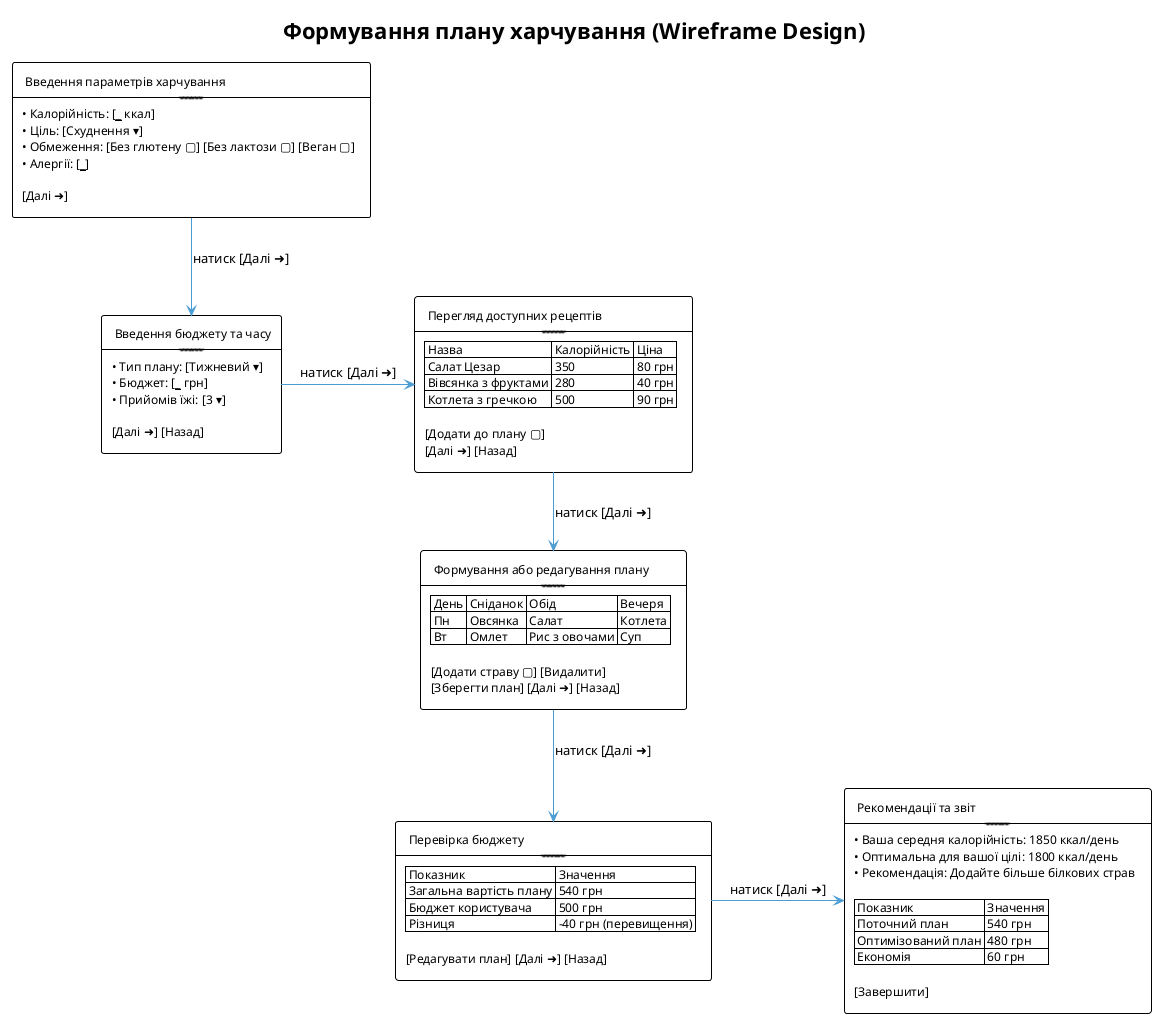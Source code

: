 @startuml
!theme plain

title Формування плану харчування (Wireframe Design)

skinparam rectangle {
  BackgroundColor White
  BorderColor Black
  FontSize 12
}

skinparam arrow {
  Thickness 1
  Color #4B9CD3
}

rectangle " Введення параметрів харчування\n----------------------------------\n• Калорійність: [_____ ккал]\n• Ціль: [Схуднення ▾]\n• Обмеження: [Без глютену ▢] [Без лактози ▢] [Веган ▢]\n• Алергії: [_____]\n\n[Далі ➜]" as F1

rectangle " Введення бюджету та часу\n----------------------------------\n• Тип плану: [Тижневий ▾]\n• Бюджет: [_____ грн]\n• Прийомів їжі: [3 ▾]\n\n[Далі ➜] [Назад]" as F2

rectangle " Перегляд доступних рецептів\n----------------------------------\n| Назва | Калорійність | Ціна |\n| Салат Цезар | 350 | 80 грн |\n| Вівсянка з фруктами | 280 | 40 грн |\n| Котлета з гречкою | 500 | 90 грн |\n\n[Додати до плану ▢]\n[Далі ➜] [Назад]" as F3

rectangle " Формування або редагування плану\n----------------------------------\n| День | Сніданок | Обід | Вечеря |\n| Пн | Овсянка | Салат | Котлета |\n| Вт | Омлет | Рис з овочами | Суп |\n\n[Додати страву ▢] [Видалити]\n[Зберегти план] [Далі ➜] [Назад]" as F4

rectangle " Перевірка бюджету\n----------------------------------\n| Показник | Значення |\n| Загальна вартість плану | 540 грн |\n| Бюджет користувача | 500 грн |\n| Різниця | -40 грн (перевищення) |\n\n[Редагувати план] [Далі ➜] [Назад]" as F5

rectangle " Рекомендації та звіт\n----------------------------------\n• Ваша середня калорійність: 1850 ккал/день\n• Оптимальна для вашої цілі: 1800 ккал/день\n• Рекомендація: Додайте більше білкових страв\n\n| Показник | Значення |\n| Поточний план | 540 грн |\n| Оптимізований план | 480 грн |\n| Економія | 60 грн |\n\n[Завершити]" as F6

F1 -down-> F2 : натиск [Далі ➜]
F2 -right-> F3 : натиск [Далі ➜]
F3 -down-> F4 : натиск [Далі ➜]
F4 -down-> F5 : натиск [Далі ➜]
F5 -right-> F6 : натиск [Далі ➜]

@enduml
